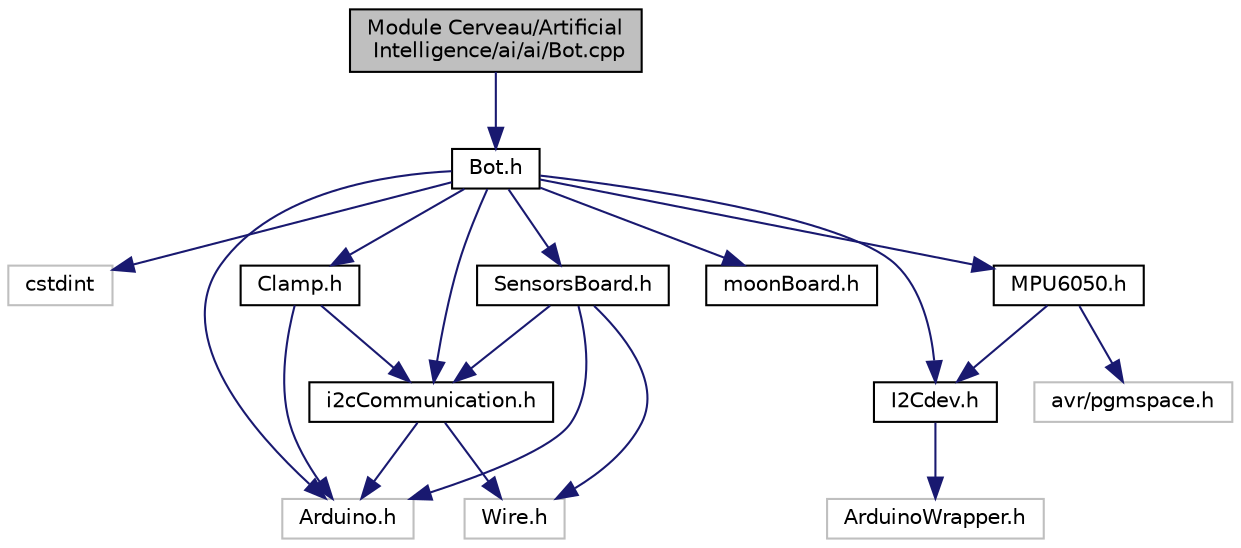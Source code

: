 digraph "Module Cerveau/Artificial Intelligence/ai/ai/Bot.cpp"
{
  edge [fontname="Helvetica",fontsize="10",labelfontname="Helvetica",labelfontsize="10"];
  node [fontname="Helvetica",fontsize="10",shape=record];
  Node1 [label="Module Cerveau/Artificial\l Intelligence/ai/ai/Bot.cpp",height=0.2,width=0.4,color="black", fillcolor="grey75", style="filled" fontcolor="black"];
  Node1 -> Node2 [color="midnightblue",fontsize="10",style="solid",fontname="Helvetica"];
  Node2 [label="Bot.h",height=0.2,width=0.4,color="black", fillcolor="white", style="filled",URL="$_bot_8h.html",tooltip="classe robot "];
  Node2 -> Node3 [color="midnightblue",fontsize="10",style="solid",fontname="Helvetica"];
  Node3 [label="cstdint",height=0.2,width=0.4,color="grey75", fillcolor="white", style="filled"];
  Node2 -> Node4 [color="midnightblue",fontsize="10",style="solid",fontname="Helvetica"];
  Node4 [label="Arduino.h",height=0.2,width=0.4,color="grey75", fillcolor="white", style="filled"];
  Node2 -> Node5 [color="midnightblue",fontsize="10",style="solid",fontname="Helvetica"];
  Node5 [label="i2cCommunication.h",height=0.2,width=0.4,color="black", fillcolor="white", style="filled",URL="$_module_01_cerveau_2_artificial_01_intelligence_2ai_2ai_2i2c_communication_8h.html"];
  Node5 -> Node6 [color="midnightblue",fontsize="10",style="solid",fontname="Helvetica"];
  Node6 [label="Wire.h",height=0.2,width=0.4,color="grey75", fillcolor="white", style="filled"];
  Node5 -> Node4 [color="midnightblue",fontsize="10",style="solid",fontname="Helvetica"];
  Node2 -> Node7 [color="midnightblue",fontsize="10",style="solid",fontname="Helvetica"];
  Node7 [label="moonBoard.h",height=0.2,width=0.4,color="black", fillcolor="white", style="filled",URL="$moon_board_8h.html",tooltip="plateau de jeu "];
  Node2 -> Node8 [color="midnightblue",fontsize="10",style="solid",fontname="Helvetica"];
  Node8 [label="Clamp.h",height=0.2,width=0.4,color="black", fillcolor="white", style="filled",URL="$_clamp_8h.html",tooltip="classe pince "];
  Node8 -> Node4 [color="midnightblue",fontsize="10",style="solid",fontname="Helvetica"];
  Node8 -> Node5 [color="midnightblue",fontsize="10",style="solid",fontname="Helvetica"];
  Node2 -> Node9 [color="midnightblue",fontsize="10",style="solid",fontname="Helvetica"];
  Node9 [label="SensorsBoard.h",height=0.2,width=0.4,color="black", fillcolor="white", style="filled",URL="$_sensors_board_8h.html",tooltip="classe carte capteurs "];
  Node9 -> Node4 [color="midnightblue",fontsize="10",style="solid",fontname="Helvetica"];
  Node9 -> Node6 [color="midnightblue",fontsize="10",style="solid",fontname="Helvetica"];
  Node9 -> Node5 [color="midnightblue",fontsize="10",style="solid",fontname="Helvetica"];
  Node2 -> Node10 [color="midnightblue",fontsize="10",style="solid",fontname="Helvetica"];
  Node10 [label="I2Cdev.h",height=0.2,width=0.4,color="black", fillcolor="white", style="filled",URL="$_artificial_01_intelligence_2ai_2ai_2_i2_cdev_8h.html"];
  Node10 -> Node11 [color="midnightblue",fontsize="10",style="solid",fontname="Helvetica"];
  Node11 [label="ArduinoWrapper.h",height=0.2,width=0.4,color="grey75", fillcolor="white", style="filled"];
  Node2 -> Node12 [color="midnightblue",fontsize="10",style="solid",fontname="Helvetica"];
  Node12 [label="MPU6050.h",height=0.2,width=0.4,color="black", fillcolor="white", style="filled",URL="$_artificial_01_intelligence_2ai_2ai_2_m_p_u6050_8h.html"];
  Node12 -> Node10 [color="midnightblue",fontsize="10",style="solid",fontname="Helvetica"];
  Node12 -> Node13 [color="midnightblue",fontsize="10",style="solid",fontname="Helvetica"];
  Node13 [label="avr/pgmspace.h",height=0.2,width=0.4,color="grey75", fillcolor="white", style="filled"];
}
